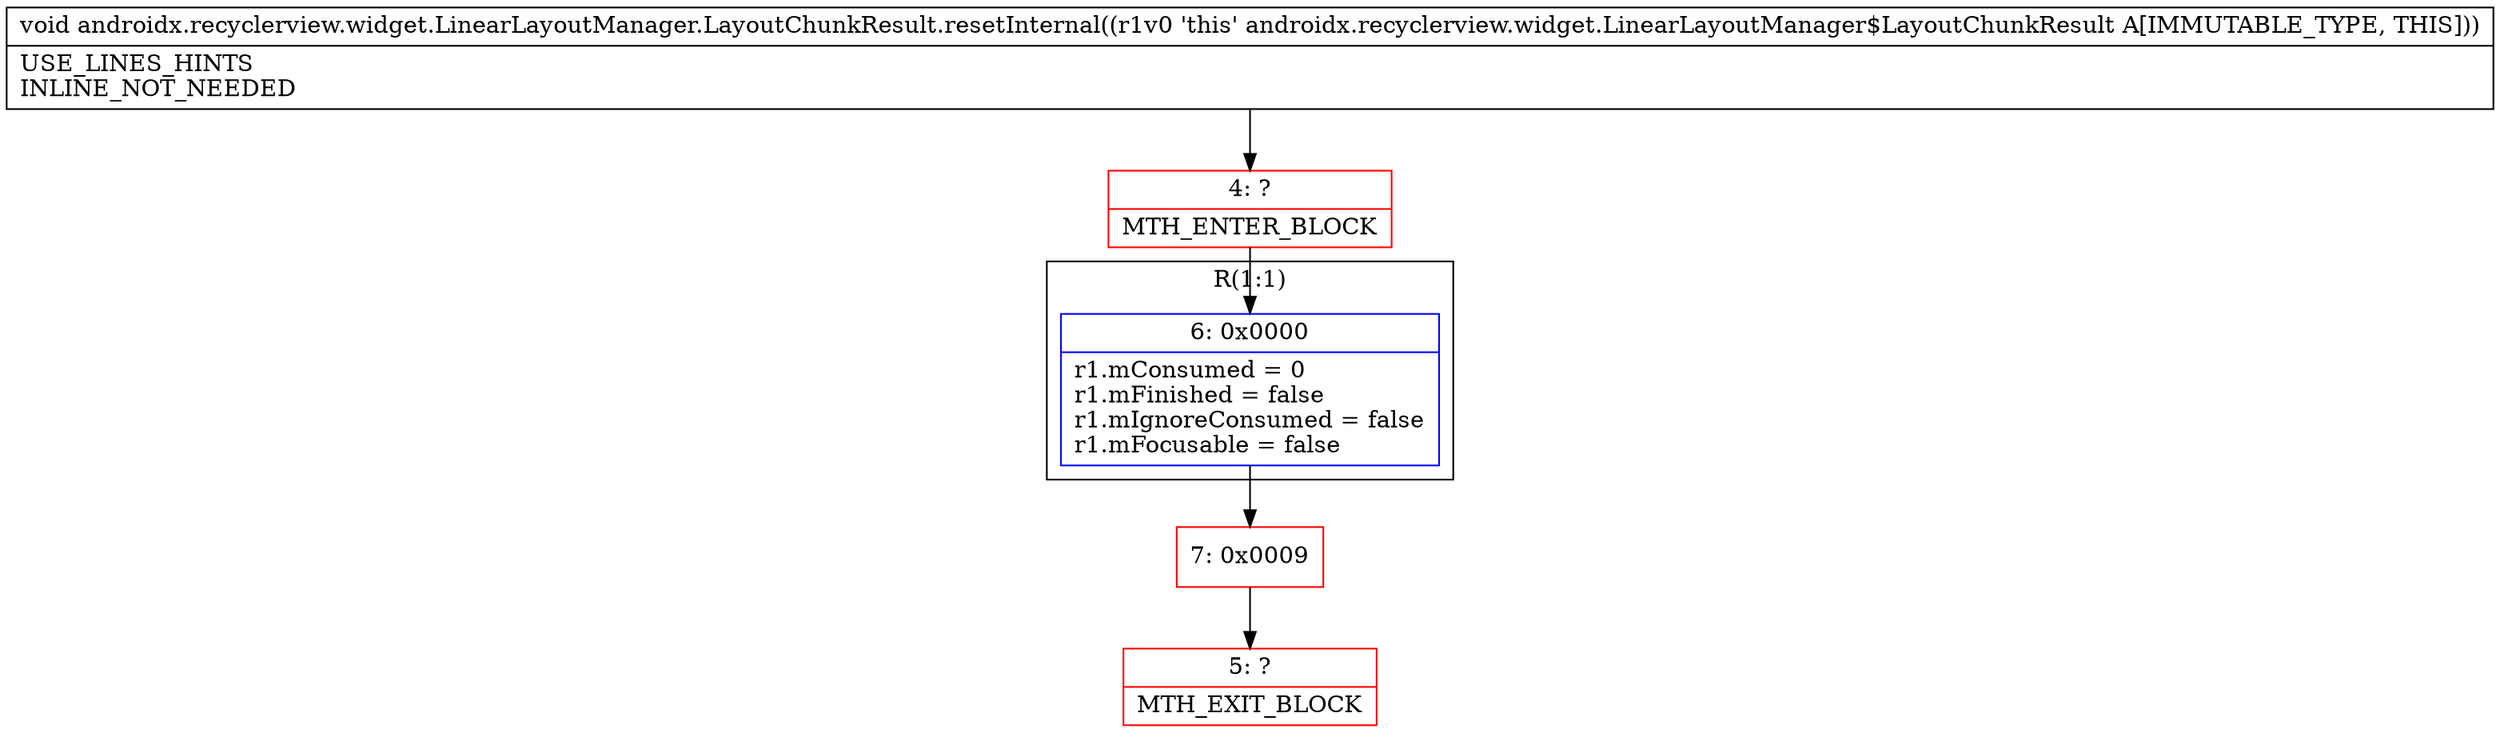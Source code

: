 digraph "CFG forandroidx.recyclerview.widget.LinearLayoutManager.LayoutChunkResult.resetInternal()V" {
subgraph cluster_Region_1233504563 {
label = "R(1:1)";
node [shape=record,color=blue];
Node_6 [shape=record,label="{6\:\ 0x0000|r1.mConsumed = 0\lr1.mFinished = false\lr1.mIgnoreConsumed = false\lr1.mFocusable = false\l}"];
}
Node_4 [shape=record,color=red,label="{4\:\ ?|MTH_ENTER_BLOCK\l}"];
Node_7 [shape=record,color=red,label="{7\:\ 0x0009}"];
Node_5 [shape=record,color=red,label="{5\:\ ?|MTH_EXIT_BLOCK\l}"];
MethodNode[shape=record,label="{void androidx.recyclerview.widget.LinearLayoutManager.LayoutChunkResult.resetInternal((r1v0 'this' androidx.recyclerview.widget.LinearLayoutManager$LayoutChunkResult A[IMMUTABLE_TYPE, THIS]))  | USE_LINES_HINTS\lINLINE_NOT_NEEDED\l}"];
MethodNode -> Node_4;Node_6 -> Node_7;
Node_4 -> Node_6;
Node_7 -> Node_5;
}

